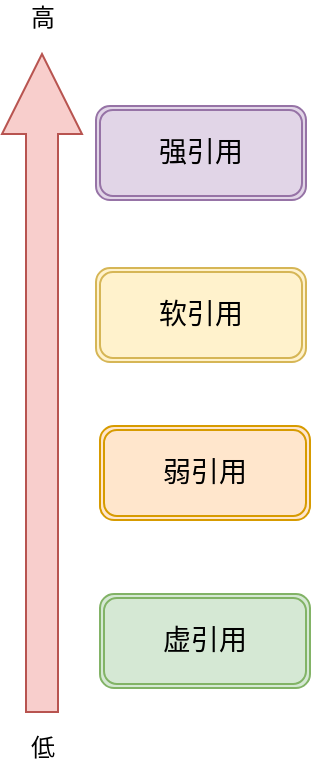 <mxfile version="14.1.7" type="github" pages="4">
  <diagram id="T-JYbAPKC3fNSfdUYRtq" name="第 1 页">
    <mxGraphModel dx="2062" dy="1122" grid="0" gridSize="10" guides="1" tooltips="1" connect="1" arrows="1" fold="1" page="1" pageScale="1" pageWidth="827" pageHeight="1169" background="none" math="0" shadow="0">
      <root>
        <mxCell id="0" />
        <mxCell id="1" parent="0" />
        <mxCell id="ofKjHtBBYJfgyg2bjRSy-6" value="" style="html=1;shadow=0;dashed=0;align=center;verticalAlign=middle;shape=mxgraph.arrows2.arrow;dy=0.6;dx=40;direction=north;notch=0;fillColor=#f8cecc;strokeColor=#b85450;" parent="1" vertex="1">
          <mxGeometry x="350" y="246" width="40" height="329" as="geometry" />
        </mxCell>
        <mxCell id="ofKjHtBBYJfgyg2bjRSy-8" value="低" style="text;html=1;resizable=0;autosize=1;align=center;verticalAlign=middle;points=[];fillColor=none;strokeColor=none;rounded=0;" parent="1" vertex="1">
          <mxGeometry x="359" y="584" width="22" height="18" as="geometry" />
        </mxCell>
        <mxCell id="ofKjHtBBYJfgyg2bjRSy-9" value="高" style="text;html=1;resizable=0;autosize=1;align=center;verticalAlign=middle;points=[];fillColor=none;strokeColor=none;rounded=0;" parent="1" vertex="1">
          <mxGeometry x="359" y="219" width="22" height="18" as="geometry" />
        </mxCell>
        <mxCell id="ofKjHtBBYJfgyg2bjRSy-10" value="虚引用" style="shape=ext;double=1;rounded=1;whiteSpace=wrap;html=1;fontFamily=Times New Roman;fontSize=14;fillColor=#d5e8d4;strokeColor=#82b366;" parent="1" vertex="1">
          <mxGeometry x="399" y="516" width="105" height="47" as="geometry" />
        </mxCell>
        <mxCell id="ofKjHtBBYJfgyg2bjRSy-11" value="弱引用" style="shape=ext;double=1;rounded=1;whiteSpace=wrap;html=1;fontFamily=Times New Roman;fontSize=14;fillColor=#ffe6cc;strokeColor=#d79b00;" parent="1" vertex="1">
          <mxGeometry x="399" y="432" width="105" height="47" as="geometry" />
        </mxCell>
        <mxCell id="ofKjHtBBYJfgyg2bjRSy-12" value="软引用" style="shape=ext;double=1;rounded=1;whiteSpace=wrap;html=1;fontFamily=Times New Roman;fontSize=14;fillColor=#fff2cc;strokeColor=#d6b656;" parent="1" vertex="1">
          <mxGeometry x="397" y="353" width="105" height="47" as="geometry" />
        </mxCell>
        <mxCell id="ofKjHtBBYJfgyg2bjRSy-13" value="强引用" style="shape=ext;double=1;rounded=1;whiteSpace=wrap;html=1;fontFamily=Times New Roman;fontSize=14;fillColor=#e1d5e7;strokeColor=#9673a6;" parent="1" vertex="1">
          <mxGeometry x="397" y="272" width="105" height="47" as="geometry" />
        </mxCell>
      </root>
    </mxGraphModel>
  </diagram>
  <diagram id="Hv499Xco5jDwvxd1IBvP" name="Page-2">
    <mxGraphModel dx="2062" dy="1122" grid="0" gridSize="10" guides="1" tooltips="1" connect="1" arrows="1" fold="1" page="1" pageScale="1" pageWidth="3300" pageHeight="4681" background="none" math="0" shadow="0">
      <root>
        <mxCell id="oGVXgyEjzc3pLTFQjNM8-0" />
        <mxCell id="oGVXgyEjzc3pLTFQjNM8-1" parent="oGVXgyEjzc3pLTFQjNM8-0" />
        <mxCell id="w-nOj-klntfRk7Izf78A-40" value="" style="shape=ext;double=1;whiteSpace=wrap;html=1;aspect=fixed;strokeWidth=3;fillColor=#ffffff;gradientColor=none;" parent="oGVXgyEjzc3pLTFQjNM8-1" vertex="1">
          <mxGeometry x="711" y="372" width="182" height="182" as="geometry" />
        </mxCell>
        <mxCell id="w-nOj-klntfRk7Izf78A-6" value="" style="rounded=0;whiteSpace=wrap;html=1;strokeWidth=3;fillColor=#f9f7ed;strokeColor=#36393d;" parent="oGVXgyEjzc3pLTFQjNM8-1" vertex="1">
          <mxGeometry x="121" y="193" width="245" height="629" as="geometry" />
        </mxCell>
        <mxCell id="w-nOj-klntfRk7Izf78A-8" value="对象引用" style="whiteSpace=wrap;html=1;strokeWidth=3;fillColor=#cce5ff;strokeColor=#36393d;" parent="oGVXgyEjzc3pLTFQjNM8-1" vertex="1">
          <mxGeometry x="121" y="160" width="245" height="38" as="geometry" />
        </mxCell>
        <mxCell id="w-nOj-klntfRk7Izf78A-42" style="edgeStyle=orthogonalEdgeStyle;rounded=0;orthogonalLoop=1;jettySize=auto;html=1;entryX=0.5;entryY=0;entryDx=0;entryDy=0;fontSize=20;strokeWidth=3;" parent="oGVXgyEjzc3pLTFQjNM8-1" source="w-nOj-klntfRk7Izf78A-27" target="w-nOj-klntfRk7Izf78A-40" edge="1">
          <mxGeometry relative="1" as="geometry" />
        </mxCell>
        <mxCell id="w-nOj-klntfRk7Izf78A-27" value="&lt;span style=&quot;text-align: left&quot;&gt;持有：真实引用对象&lt;/span&gt;" style="rounded=1;arcSize=10;whiteSpace=wrap;html=1;align=center;strokeWidth=3;fillColor=#f8cecc;strokeColor=#b85450;" parent="oGVXgyEjzc3pLTFQjNM8-1" vertex="1">
          <mxGeometry x="169" y="297" width="155" height="52" as="geometry" />
        </mxCell>
        <mxCell id="w-nOj-klntfRk7Izf78A-28" value="&lt;span style=&quot;font-size: 14px&quot;&gt;强引用&lt;/span&gt;" style="rounded=1;arcSize=10;whiteSpace=wrap;html=1;align=center;strokeWidth=3;fillColor=#f8cecc;strokeColor=#b85450;" parent="oGVXgyEjzc3pLTFQjNM8-1" vertex="1">
          <mxGeometry x="169" y="272" width="155" height="25" as="geometry" />
        </mxCell>
        <mxCell id="w-nOj-klntfRk7Izf78A-45" style="edgeStyle=orthogonalEdgeStyle;rounded=0;orthogonalLoop=1;jettySize=auto;html=1;strokeWidth=3;fontSize=16;" parent="oGVXgyEjzc3pLTFQjNM8-1" source="w-nOj-klntfRk7Izf78A-29" target="w-nOj-klntfRk7Izf78A-40" edge="1">
          <mxGeometry relative="1" as="geometry" />
        </mxCell>
        <mxCell id="w-nOj-klntfRk7Izf78A-29" value="&lt;span style=&quot;text-align: left&quot;&gt;持有：真实引用对象&lt;/span&gt;" style="rounded=1;arcSize=10;whiteSpace=wrap;html=1;align=center;strokeWidth=3;fillColor=#fff2cc;strokeColor=#d6b656;" parent="oGVXgyEjzc3pLTFQjNM8-1" vertex="1">
          <mxGeometry x="169" y="437" width="155" height="52" as="geometry" />
        </mxCell>
        <mxCell id="w-nOj-klntfRk7Izf78A-30" value="&lt;span style=&quot;font-size: 14px&quot;&gt;软引用&lt;/span&gt;" style="rounded=1;arcSize=10;whiteSpace=wrap;html=1;align=center;strokeWidth=3;fillColor=#fff2cc;strokeColor=#d6b656;" parent="oGVXgyEjzc3pLTFQjNM8-1" vertex="1">
          <mxGeometry x="169" y="412" width="155" height="25" as="geometry" />
        </mxCell>
        <mxCell id="w-nOj-klntfRk7Izf78A-35" value="&lt;span style=&quot;text-align: left&quot;&gt;持有：真实引用对象&lt;/span&gt;" style="rounded=1;arcSize=10;whiteSpace=wrap;html=1;align=center;strokeWidth=3;fillColor=#ffe6cc;strokeColor=#d79b00;" parent="oGVXgyEjzc3pLTFQjNM8-1" vertex="1">
          <mxGeometry x="166" y="585" width="155" height="52" as="geometry" />
        </mxCell>
        <mxCell id="w-nOj-klntfRk7Izf78A-36" value="&lt;span style=&quot;font-size: 14px&quot;&gt;弱引用&lt;/span&gt;" style="rounded=1;arcSize=10;whiteSpace=wrap;html=1;align=center;strokeWidth=3;fillColor=#ffe6cc;strokeColor=#d79b00;" parent="oGVXgyEjzc3pLTFQjNM8-1" vertex="1">
          <mxGeometry x="166" y="560" width="155" height="25" as="geometry" />
        </mxCell>
        <mxCell id="w-nOj-klntfRk7Izf78A-37" value="&lt;span style=&quot;text-align: left&quot;&gt;持有：null&lt;/span&gt;" style="rounded=1;arcSize=10;whiteSpace=wrap;html=1;align=center;strokeWidth=3;fillColor=#d5e8d4;strokeColor=#82b366;" parent="oGVXgyEjzc3pLTFQjNM8-1" vertex="1">
          <mxGeometry x="166" y="721" width="155" height="52" as="geometry" />
        </mxCell>
        <mxCell id="w-nOj-klntfRk7Izf78A-38" value="&lt;span style=&quot;font-size: 14px&quot;&gt;虚引用&lt;/span&gt;" style="rounded=1;arcSize=10;whiteSpace=wrap;html=1;align=center;strokeWidth=3;fillColor=#d5e8d4;strokeColor=#82b366;" parent="oGVXgyEjzc3pLTFQjNM8-1" vertex="1">
          <mxGeometry x="166" y="696" width="155" height="25" as="geometry" />
        </mxCell>
        <mxCell id="w-nOj-klntfRk7Izf78A-39" value="" style="shape=image;html=1;verticalAlign=top;verticalLabelPosition=bottom;labelBackgroundColor=#ffffff;imageAspect=0;aspect=fixed;image=https://cdn4.iconfinder.com/data/icons/computer-and-web-2/500/Delete-128.png;strokeWidth=3;fillColor=#ffffff;gradientColor=none;" parent="oGVXgyEjzc3pLTFQjNM8-1" vertex="1">
          <mxGeometry x="738" y="394" width="128" height="128" as="geometry" />
        </mxCell>
        <mxCell id="w-nOj-klntfRk7Izf78A-41" value="垃圾回收器" style="text;html=1;align=center;verticalAlign=middle;resizable=0;points=[];autosize=1;fontSize=20;fontStyle=1" parent="oGVXgyEjzc3pLTFQjNM8-1" vertex="1">
          <mxGeometry x="747" y="516" width="110" height="28" as="geometry" />
        </mxCell>
        <mxCell id="w-nOj-klntfRk7Izf78A-44" value="&lt;span style=&quot;font-weight: 700; background-color: rgb(255, 255, 255); font-size: 16px;&quot;&gt;强引用只有设置为null才会被回收（object = null）&lt;/span&gt;" style="text;html=1;align=center;verticalAlign=middle;resizable=0;points=[];autosize=1;fontSize=16;" parent="oGVXgyEjzc3pLTFQjNM8-1" vertex="1">
          <mxGeometry x="428" y="283" width="372" height="23" as="geometry" />
        </mxCell>
        <mxCell id="w-nOj-klntfRk7Izf78A-46" value="内存空间不足时" style="text;html=1;align=center;verticalAlign=middle;resizable=0;points=[];autosize=1;fontSize=16;fontStyle=1" parent="oGVXgyEjzc3pLTFQjNM8-1" vertex="1">
          <mxGeometry x="437" y="425" width="122" height="23" as="geometry" />
        </mxCell>
        <mxCell id="w-nOj-klntfRk7Izf78A-50" style="edgeStyle=orthogonalEdgeStyle;rounded=0;orthogonalLoop=1;jettySize=auto;html=1;strokeWidth=3;fontSize=16;" parent="oGVXgyEjzc3pLTFQjNM8-1" source="w-nOj-klntfRk7Izf78A-49" edge="1">
          <mxGeometry relative="1" as="geometry">
            <mxPoint x="799" y="558" as="targetPoint" />
          </mxGeometry>
        </mxCell>
        <mxCell id="w-nOj-klntfRk7Izf78A-49" value="" style="shape=curlyBracket;whiteSpace=wrap;html=1;rounded=1;strokeWidth=3;fillColor=#ffffff;gradientColor=none;fontSize=16;rotation=-180;" parent="oGVXgyEjzc3pLTFQjNM8-1" vertex="1">
          <mxGeometry x="393" y="577" width="32" height="183" as="geometry" />
        </mxCell>
        <mxCell id="w-nOj-klntfRk7Izf78A-52" value="直接回收" style="text;html=1;align=center;verticalAlign=middle;resizable=0;points=[];autosize=1;fontSize=16;fontStyle=1" parent="oGVXgyEjzc3pLTFQjNM8-1" vertex="1">
          <mxGeometry x="549" y="633" width="74" height="23" as="geometry" />
        </mxCell>
        <mxCell id="w-nOj-klntfRk7Izf78A-53" value="" style="pointerEvents=1;verticalLabelPosition=bottom;shadow=0;dashed=0;align=center;html=1;verticalAlign=top;shape=mxgraph.electrical.plc_ladder.output_1;strokeWidth=3;fillColor=#ffffff;gradientColor=none;fontSize=16;" parent="oGVXgyEjzc3pLTFQjNM8-1" vertex="1">
          <mxGeometry x="895" y="453" width="187" height="31" as="geometry" />
        </mxCell>
        <mxCell id="w-nOj-klntfRk7Izf78A-56" value="" style="rounded=0;whiteSpace=wrap;html=1;strokeWidth=3;fillColor=#f9f7ed;strokeColor=#36393d;" parent="oGVXgyEjzc3pLTFQjNM8-1" vertex="1">
          <mxGeometry x="1084" y="186" width="245" height="629" as="geometry" />
        </mxCell>
        <mxCell id="w-nOj-klntfRk7Izf78A-57" value="GC回收后的结果" style="whiteSpace=wrap;html=1;strokeWidth=3;fillColor=#cce5ff;strokeColor=#36393d;" parent="oGVXgyEjzc3pLTFQjNM8-1" vertex="1">
          <mxGeometry x="1084" y="148" width="245" height="38" as="geometry" />
        </mxCell>
        <mxCell id="w-nOj-klntfRk7Izf78A-61" value="" style="aspect=fixed;html=1;points=[];align=center;image;fontSize=12;image=img/lib/azure2/general/Input_Output.svg;strokeWidth=3;fillColor=#ffffff;gradientColor=none;" parent="oGVXgyEjzc3pLTFQjNM8-1" vertex="1">
          <mxGeometry x="956.5" y="441" width="64" height="55.0" as="geometry" />
        </mxCell>
        <mxCell id="w-nOj-klntfRk7Izf78A-64" value="输出" style="text;html=1;align=center;verticalAlign=middle;resizable=0;points=[];autosize=1;fontSize=16;fontStyle=1" parent="oGVXgyEjzc3pLTFQjNM8-1" vertex="1">
          <mxGeometry x="967.5" y="410" width="42" height="23" as="geometry" />
        </mxCell>
        <mxCell id="w-nOj-klntfRk7Izf78A-67" value="&lt;span style=&quot;font-size: 14px&quot;&gt;强引用&lt;/span&gt;" style="strokeWidth=3;html=1;shape=mxgraph.flowchart.multi-document;whiteSpace=wrap;fillColor=#f8cecc;fontSize=16;strokeColor=#b85450;" parent="oGVXgyEjzc3pLTFQjNM8-1" vertex="1">
          <mxGeometry x="1112" y="316" width="189" height="104" as="geometry" />
        </mxCell>
        <mxCell id="w-nOj-klntfRk7Izf78A-68" value="ReferenceQueue&lt;br&gt;引用队列" style="html=1;whiteSpace=wrap;rounded=1;dropTarget=0;strokeWidth=3;fillColor=#eeeeee;fontSize=16;strokeColor=#36393d;" parent="oGVXgyEjzc3pLTFQjNM8-1" vertex="1">
          <mxGeometry x="1100.75" y="524" width="211.5" height="137" as="geometry" />
        </mxCell>
        <mxCell id="w-nOj-klntfRk7Izf78A-69" value="" style="html=1;shape=message;outlineConnect=0;" parent="w-nOj-klntfRk7Izf78A-68" vertex="1">
          <mxGeometry width="20" height="14" relative="1" as="geometry">
            <mxPoint x="7" y="7" as="offset" />
          </mxGeometry>
        </mxCell>
      </root>
    </mxGraphModel>
  </diagram>
  <diagram id="54BjDvaci98cFtWfy3B_" name="Page-3">
    <mxGraphModel dx="2062" dy="1066" grid="0" gridSize="10" guides="1" tooltips="1" connect="1" arrows="1" fold="1" page="1" pageScale="1" pageWidth="3300" pageHeight="4681" background="none" math="0" shadow="0">
      <root>
        <mxCell id="aE62CIxwRjTPOYsRn7ny-0" />
        <mxCell id="aE62CIxwRjTPOYsRn7ny-1" parent="aE62CIxwRjTPOYsRn7ny-0" />
        <mxCell id="aE62CIxwRjTPOYsRn7ny-94" value="" style="rounded=1;whiteSpace=wrap;html=1;strokeWidth=2;fillColor=#b1ddf0;strokeColor=#10739e;" vertex="1" parent="aE62CIxwRjTPOYsRn7ny-1">
          <mxGeometry x="691.5" y="875" width="809.5" height="466" as="geometry" />
        </mxCell>
        <mxCell id="aE62CIxwRjTPOYsRn7ny-122" value="" style="verticalLabelPosition=bottom;verticalAlign=top;html=1;shape=mxgraph.basic.patternFillRect;fillStyle=diag;step=5;fillStrokeWidth=0.2;fillStrokeColor=#dddddd;shadow=0;glass=0;sketch=0;strokeColor=#000000;strokeWidth=2;fillColor=#ffffff;fontSize=15;" vertex="1" parent="aE62CIxwRjTPOYsRn7ny-1">
          <mxGeometry x="757.5" y="984" width="685" height="267" as="geometry" />
        </mxCell>
        <mxCell id="aE62CIxwRjTPOYsRn7ny-73" value="" style="verticalLabelPosition=bottom;verticalAlign=top;html=1;shape=mxgraph.basic.patternFillRect;fillStyle=diag;step=5;fillStrokeWidth=0.2;fillStrokeColor=#dddddd;shadow=0;glass=0;sketch=0;strokeWidth=2;fillColor=none;fontSize=15;" vertex="1" parent="aE62CIxwRjTPOYsRn7ny-1">
          <mxGeometry x="791.5" y="1062" width="129" height="141" as="geometry" />
        </mxCell>
        <mxCell id="aE62CIxwRjTPOYsRn7ny-16" value="" style="rounded=1;whiteSpace=wrap;html=1;strokeWidth=2;fillColor=#b1ddf0;strokeColor=#10739e;" vertex="1" parent="aE62CIxwRjTPOYsRn7ny-1">
          <mxGeometry x="816.5" y="590.5" width="146" height="228" as="geometry" />
        </mxCell>
        <mxCell id="aE62CIxwRjTPOYsRn7ny-18" value="" style="verticalLabelPosition=bottom;verticalAlign=top;html=1;shape=mxgraph.basic.patternFillRect;fillStyle=diag;step=5;fillStrokeWidth=0.2;fillStrokeColor=#dddddd;strokeWidth=2;fontSize=10;fillColor=#eeeeee;strokeColor=#36393d;" vertex="1" parent="aE62CIxwRjTPOYsRn7ny-1">
          <mxGeometry x="827.75" y="672.5" width="119.5" height="57.5" as="geometry" />
        </mxCell>
        <mxCell id="aE62CIxwRjTPOYsRn7ny-19" value="&lt;span style=&quot;font-weight: 700&quot;&gt;ThreadLocalMap&lt;/span&gt;&lt;br style=&quot;font-weight: 700&quot;&gt;&lt;span style=&quot;font-weight: 700&quot;&gt;线程本地变量&lt;/span&gt;" style="text;html=1;align=center;verticalAlign=middle;resizable=0;points=[];autosize=1;fontSize=10;" vertex="1" parent="aE62CIxwRjTPOYsRn7ny-1">
          <mxGeometry x="835" y="684.5" width="105" height="28" as="geometry" />
        </mxCell>
        <mxCell id="aE62CIxwRjTPOYsRn7ny-24" value="Thread" style="text;html=1;strokeColor=none;fillColor=none;align=center;verticalAlign=middle;whiteSpace=wrap;rounded=0;shadow=0;glass=0;sketch=0;fontSize=15;fontStyle=1" vertex="1" parent="aE62CIxwRjTPOYsRn7ny-1">
          <mxGeometry x="869.5" y="601.5" width="40" height="20" as="geometry" />
        </mxCell>
        <mxCell id="aE62CIxwRjTPOYsRn7ny-25" value="" style="rounded=1;whiteSpace=wrap;html=1;strokeWidth=2;fillColor=#b1ddf0;strokeColor=#10739e;" vertex="1" parent="aE62CIxwRjTPOYsRn7ny-1">
          <mxGeometry x="1043.5" y="590.5" width="146" height="228" as="geometry" />
        </mxCell>
        <mxCell id="aE62CIxwRjTPOYsRn7ny-26" value="" style="verticalLabelPosition=bottom;verticalAlign=top;html=1;shape=mxgraph.basic.patternFillRect;fillStyle=diag;step=5;fillStrokeWidth=0.2;fillStrokeColor=#dddddd;strokeWidth=2;fontSize=10;fillColor=#eeeeee;strokeColor=#36393d;" vertex="1" parent="aE62CIxwRjTPOYsRn7ny-1">
          <mxGeometry x="1054.75" y="672.5" width="119.5" height="57.5" as="geometry" />
        </mxCell>
        <mxCell id="aE62CIxwRjTPOYsRn7ny-27" value="&lt;span style=&quot;font-weight: 700&quot;&gt;ThreadLocalMap&lt;/span&gt;&lt;br style=&quot;font-weight: 700&quot;&gt;&lt;span style=&quot;font-weight: 700&quot;&gt;线程本地变量&lt;/span&gt;" style="text;html=1;align=center;verticalAlign=middle;resizable=0;points=[];autosize=1;fontSize=10;" vertex="1" parent="aE62CIxwRjTPOYsRn7ny-1">
          <mxGeometry x="1062" y="684.5" width="105" height="28" as="geometry" />
        </mxCell>
        <mxCell id="aE62CIxwRjTPOYsRn7ny-28" value="Thread" style="text;html=1;strokeColor=none;fillColor=none;align=center;verticalAlign=middle;whiteSpace=wrap;rounded=0;shadow=0;glass=0;sketch=0;fontSize=15;fontStyle=1" vertex="1" parent="aE62CIxwRjTPOYsRn7ny-1">
          <mxGeometry x="1096.5" y="601.5" width="40" height="20" as="geometry" />
        </mxCell>
        <mxCell id="aE62CIxwRjTPOYsRn7ny-29" value="" style="rounded=1;whiteSpace=wrap;html=1;strokeWidth=2;fillColor=#b1ddf0;strokeColor=#10739e;" vertex="1" parent="aE62CIxwRjTPOYsRn7ny-1">
          <mxGeometry x="1271.5" y="590.5" width="146" height="228" as="geometry" />
        </mxCell>
        <mxCell id="aE62CIxwRjTPOYsRn7ny-30" value="" style="verticalLabelPosition=bottom;verticalAlign=top;html=1;shape=mxgraph.basic.patternFillRect;fillStyle=diag;step=5;fillStrokeWidth=0.2;fillStrokeColor=#dddddd;strokeWidth=2;fontSize=10;fillColor=#eeeeee;strokeColor=#36393d;" vertex="1" parent="aE62CIxwRjTPOYsRn7ny-1">
          <mxGeometry x="1282.75" y="672.5" width="119.5" height="57.5" as="geometry" />
        </mxCell>
        <mxCell id="aE62CIxwRjTPOYsRn7ny-31" value="&lt;span style=&quot;font-weight: 700&quot;&gt;ThreadLocalMap&lt;/span&gt;&lt;br style=&quot;font-weight: 700&quot;&gt;&lt;span style=&quot;font-weight: 700&quot;&gt;线程本地变量&lt;/span&gt;" style="text;html=1;align=center;verticalAlign=middle;resizable=0;points=[];autosize=1;fontSize=10;" vertex="1" parent="aE62CIxwRjTPOYsRn7ny-1">
          <mxGeometry x="1290" y="684.5" width="105" height="28" as="geometry" />
        </mxCell>
        <mxCell id="aE62CIxwRjTPOYsRn7ny-32" value="Thread" style="text;html=1;strokeColor=none;fillColor=none;align=center;verticalAlign=middle;whiteSpace=wrap;rounded=0;shadow=0;glass=0;sketch=0;fontSize=15;fontStyle=1" vertex="1" parent="aE62CIxwRjTPOYsRn7ny-1">
          <mxGeometry x="1324.5" y="601.5" width="40" height="20" as="geometry" />
        </mxCell>
        <mxCell id="aE62CIxwRjTPOYsRn7ny-33" value="" style="shape=curlyBracket;whiteSpace=wrap;html=1;rounded=1;shadow=0;glass=0;sketch=0;strokeColor=#000000;strokeWidth=2;fillColor=#ffffff;fontSize=15;rotation=90;" vertex="1" parent="aE62CIxwRjTPOYsRn7ny-1">
          <mxGeometry x="1084" y="272" width="63" height="544" as="geometry" />
        </mxCell>
        <mxCell id="aE62CIxwRjTPOYsRn7ny-36" value="进程" style="rounded=1;whiteSpace=wrap;html=1;shadow=0;glass=0;sketch=0;strokeColor=#36393d;strokeWidth=2;fillColor=#ffff88;fontSize=15;" vertex="1" parent="aE62CIxwRjTPOYsRn7ny-1">
          <mxGeometry x="1055.5" y="456.5" width="120" height="60" as="geometry" />
        </mxCell>
        <mxCell id="aE62CIxwRjTPOYsRn7ny-69" value="&lt;span style=&quot;font-size: 10px ; font-weight: 700&quot;&gt;ThreadLocal&lt;/span&gt;" style="text;html=1;align=center;verticalAlign=middle;resizable=0;points=[];autosize=1;fontSize=15;" vertex="1" parent="aE62CIxwRjTPOYsRn7ny-1">
          <mxGeometry x="811" y="1067" width="81" height="23" as="geometry" />
        </mxCell>
        <mxCell id="aE62CIxwRjTPOYsRn7ny-96" value="&lt;span style=&quot;font-size: 15px;&quot;&gt;ThreadLocalMap&lt;/span&gt;" style="text;html=1;align=center;verticalAlign=middle;resizable=0;points=[];autosize=1;fontSize=15;fontStyle=1" vertex="1" parent="aE62CIxwRjTPOYsRn7ny-1">
          <mxGeometry x="1042.5" y="999" width="129" height="22" as="geometry" />
        </mxCell>
        <mxCell id="aE62CIxwRjTPOYsRn7ny-100" value="&lt;span style=&quot;font-weight: 700&quot;&gt;Thread&lt;/span&gt;" style="text;html=1;align=center;verticalAlign=middle;resizable=0;points=[];autosize=1;fontSize=15;" vertex="1" parent="aE62CIxwRjTPOYsRn7ny-1">
          <mxGeometry x="1077" y="907" width="60" height="22" as="geometry" />
        </mxCell>
        <mxCell id="aE62CIxwRjTPOYsRn7ny-101" value="value" style="ellipse;whiteSpace=wrap;html=1;shadow=0;glass=0;sketch=0;strokeColor=#56517e;strokeWidth=2;fillColor=#d0cee2;fontSize=15;" vertex="1" parent="aE62CIxwRjTPOYsRn7ny-1">
          <mxGeometry x="808.5" y="1105" width="95" height="73" as="geometry" />
        </mxCell>
        <mxCell id="aE62CIxwRjTPOYsRn7ny-102" value="" style="verticalLabelPosition=bottom;verticalAlign=top;html=1;shape=mxgraph.basic.patternFillRect;fillStyle=diag;step=5;fillStrokeWidth=0.2;fillStrokeColor=#dddddd;shadow=0;glass=0;sketch=0;strokeWidth=2;fillColor=none;fontSize=15;" vertex="1" parent="aE62CIxwRjTPOYsRn7ny-1">
          <mxGeometry x="951.5" y="1062" width="129" height="141" as="geometry" />
        </mxCell>
        <mxCell id="aE62CIxwRjTPOYsRn7ny-103" value="&lt;span style=&quot;font-size: 10px ; font-weight: 700&quot;&gt;ThreadLocal&lt;/span&gt;" style="text;html=1;align=center;verticalAlign=middle;resizable=0;points=[];autosize=1;fontSize=15;" vertex="1" parent="aE62CIxwRjTPOYsRn7ny-1">
          <mxGeometry x="971" y="1067" width="81" height="23" as="geometry" />
        </mxCell>
        <mxCell id="aE62CIxwRjTPOYsRn7ny-104" value="value" style="ellipse;whiteSpace=wrap;html=1;shadow=0;glass=0;sketch=0;strokeColor=#56517e;strokeWidth=2;fillColor=#d0cee2;fontSize=15;" vertex="1" parent="aE62CIxwRjTPOYsRn7ny-1">
          <mxGeometry x="968.5" y="1105" width="95" height="73" as="geometry" />
        </mxCell>
        <mxCell id="aE62CIxwRjTPOYsRn7ny-116" value="" style="verticalLabelPosition=bottom;verticalAlign=top;html=1;shape=mxgraph.basic.patternFillRect;fillStyle=diag;step=5;fillStrokeWidth=0.2;fillStrokeColor=#dddddd;shadow=0;glass=0;sketch=0;strokeWidth=2;fontSize=15;fillColor=none;" vertex="1" parent="aE62CIxwRjTPOYsRn7ny-1">
          <mxGeometry x="1117.5" y="1062" width="129" height="141" as="geometry" />
        </mxCell>
        <mxCell id="aE62CIxwRjTPOYsRn7ny-117" value="&lt;span style=&quot;font-size: 10px ; font-weight: 700&quot;&gt;ThreadLocal&lt;/span&gt;" style="text;html=1;align=center;verticalAlign=middle;resizable=0;points=[];autosize=1;fontSize=15;" vertex="1" parent="aE62CIxwRjTPOYsRn7ny-1">
          <mxGeometry x="1137" y="1067" width="81" height="23" as="geometry" />
        </mxCell>
        <mxCell id="aE62CIxwRjTPOYsRn7ny-118" value="value" style="ellipse;whiteSpace=wrap;html=1;shadow=0;glass=0;sketch=0;strokeColor=#56517e;strokeWidth=2;fillColor=#d0cee2;fontSize=15;" vertex="1" parent="aE62CIxwRjTPOYsRn7ny-1">
          <mxGeometry x="1134.5" y="1106.5" width="95" height="73" as="geometry" />
        </mxCell>
        <mxCell id="aE62CIxwRjTPOYsRn7ny-119" value="" style="verticalLabelPosition=bottom;verticalAlign=top;html=1;shape=mxgraph.basic.patternFillRect;fillStyle=diag;step=5;fillStrokeWidth=0.2;fillStrokeColor=#dddddd;shadow=0;glass=0;sketch=0;strokeWidth=2;fillColor=none;fontSize=15;" vertex="1" parent="aE62CIxwRjTPOYsRn7ny-1">
          <mxGeometry x="1284.75" y="1062" width="129" height="141" as="geometry" />
        </mxCell>
        <mxCell id="aE62CIxwRjTPOYsRn7ny-120" value="&lt;span style=&quot;font-size: 10px ; font-weight: 700&quot;&gt;ThreadLocal&lt;/span&gt;" style="text;html=1;align=center;verticalAlign=middle;resizable=0;points=[];autosize=1;fontSize=15;" vertex="1" parent="aE62CIxwRjTPOYsRn7ny-1">
          <mxGeometry x="1304.25" y="1067" width="81" height="23" as="geometry" />
        </mxCell>
        <mxCell id="aE62CIxwRjTPOYsRn7ny-121" value="value" style="ellipse;whiteSpace=wrap;html=1;shadow=0;glass=0;sketch=0;strokeColor=#56517e;strokeWidth=2;fillColor=#d0cee2;fontSize=15;" vertex="1" parent="aE62CIxwRjTPOYsRn7ny-1">
          <mxGeometry x="1301.5" y="1106.5" width="95" height="73" as="geometry" />
        </mxCell>
        <mxCell id="aE62CIxwRjTPOYsRn7ny-124" value="" style="rounded=1;whiteSpace=wrap;html=1;shadow=0;glass=0;sketch=0;strokeColor=#36393d;strokeWidth=2;fillColor=#cce5ff;fontSize=15;" vertex="1" parent="aE62CIxwRjTPOYsRn7ny-1">
          <mxGeometry x="491" y="1594" width="736" height="351.5" as="geometry" />
        </mxCell>
        <mxCell id="aE62CIxwRjTPOYsRn7ny-125" value="方法A" style="rounded=1;whiteSpace=wrap;html=1;shadow=0;glass=0;sketch=0;strokeWidth=2;fillColor=#ffff88;fontSize=15;strokeColor=#36393d;" vertex="1" parent="aE62CIxwRjTPOYsRn7ny-1">
          <mxGeometry x="559" y="1847.5" width="120" height="60" as="geometry" />
        </mxCell>
        <mxCell id="aE62CIxwRjTPOYsRn7ny-126" value="方法B" style="rounded=1;whiteSpace=wrap;html=1;shadow=0;glass=0;sketch=0;strokeWidth=2;fillColor=#ffff88;fontSize=15;strokeColor=#36393d;" vertex="1" parent="aE62CIxwRjTPOYsRn7ny-1">
          <mxGeometry x="723" y="1847.5" width="120" height="60" as="geometry" />
        </mxCell>
        <mxCell id="aE62CIxwRjTPOYsRn7ny-127" value="方法C" style="rounded=1;whiteSpace=wrap;html=1;shadow=0;glass=0;sketch=0;strokeWidth=2;fillColor=#ffff88;fontSize=15;strokeColor=#36393d;" vertex="1" parent="aE62CIxwRjTPOYsRn7ny-1">
          <mxGeometry x="890" y="1847.5" width="120" height="60" as="geometry" />
        </mxCell>
        <mxCell id="aE62CIxwRjTPOYsRn7ny-128" value="方法D" style="rounded=1;whiteSpace=wrap;html=1;shadow=0;glass=0;sketch=0;strokeWidth=2;fillColor=#ffff88;fontSize=15;strokeColor=#36393d;" vertex="1" parent="aE62CIxwRjTPOYsRn7ny-1">
          <mxGeometry x="1057" y="1847.5" width="120" height="60" as="geometry" />
        </mxCell>
        <mxCell id="aE62CIxwRjTPOYsRn7ny-133" value="ThreadLocalMap" style="swimlane;fontStyle=1;childLayout=stackLayout;horizontal=1;startSize=26;fillColor=#cdeb8b;horizontalStack=0;resizeParent=1;resizeParentMax=0;resizeLast=0;collapsible=1;marginBottom=0;shadow=0;glass=0;sketch=0;strokeWidth=2;fontSize=15;strokeColor=#36393d;" vertex="1" parent="aE62CIxwRjTPOYsRn7ny-1">
          <mxGeometry x="771" y="1671" width="186" height="125" as="geometry" />
        </mxCell>
        <mxCell id="aE62CIxwRjTPOYsRn7ny-134" value="ThreadLocal：value&#xa;   " style="text;fillColor=#cdeb8b;align=left;verticalAlign=top;spacingLeft=4;spacingRight=4;overflow=hidden;rotatable=0;points=[[0,0.5],[1,0.5]];portConstraint=eastwest;strokeColor=#36393d;" vertex="1" parent="aE62CIxwRjTPOYsRn7ny-133">
          <mxGeometry y="26" width="186" height="26" as="geometry" />
        </mxCell>
        <mxCell id="aE62CIxwRjTPOYsRn7ny-135" value="ThreadLocal：value&#xa;   " style="text;fillColor=#cdeb8b;align=left;verticalAlign=top;spacingLeft=4;spacingRight=4;overflow=hidden;rotatable=0;points=[[0,0.5],[1,0.5]];portConstraint=eastwest;strokeColor=#36393d;" vertex="1" parent="aE62CIxwRjTPOYsRn7ny-133">
          <mxGeometry y="52" width="186" height="26" as="geometry" />
        </mxCell>
        <mxCell id="aE62CIxwRjTPOYsRn7ny-136" value="ThreadLocal：value&#xa;   " style="text;fillColor=#cdeb8b;align=left;verticalAlign=top;spacingLeft=4;spacingRight=4;overflow=hidden;rotatable=0;points=[[0,0.5],[1,0.5]];portConstraint=eastwest;strokeColor=#36393d;" vertex="1" parent="aE62CIxwRjTPOYsRn7ny-133">
          <mxGeometry y="78" width="186" height="47" as="geometry" />
        </mxCell>
        <mxCell id="aE62CIxwRjTPOYsRn7ny-137" value="" style="shape=curlyBracket;whiteSpace=wrap;html=1;rounded=1;shadow=0;glass=0;sketch=0;strokeColor=#000000;strokeWidth=2;fillColor=#ffffff;fontSize=15;rotation=90;" vertex="1" parent="aE62CIxwRjTPOYsRn7ny-1">
          <mxGeometry x="843.5" y="1535" width="32" height="557" as="geometry" />
        </mxCell>
        <mxCell id="aE62CIxwRjTPOYsRn7ny-138" value="&lt;span style=&quot;font-weight: 700&quot;&gt;Thread&lt;/span&gt;" style="text;html=1;align=center;verticalAlign=middle;resizable=0;points=[];autosize=1;fontSize=15;" vertex="1" parent="aE62CIxwRjTPOYsRn7ny-1">
          <mxGeometry x="834" y="1607" width="60" height="22" as="geometry" />
        </mxCell>
        <mxCell id="e2Eta1CVKp9A-q_UN9jl-2" value="" style="endArrow=classic;html=1;strokeWidth=3;fontSize=15;" edge="1" parent="aE62CIxwRjTPOYsRn7ny-1">
          <mxGeometry width="50" height="50" relative="1" as="geometry">
            <mxPoint x="440.5" y="1973" as="sourcePoint" />
            <mxPoint x="1271.5" y="1973" as="targetPoint" />
          </mxGeometry>
        </mxCell>
        <mxCell id="e2Eta1CVKp9A-q_UN9jl-3" value="时间线" style="text;html=1;align=center;verticalAlign=middle;resizable=0;points=[];autosize=1;fontSize=15;fontStyle=1" vertex="1" parent="aE62CIxwRjTPOYsRn7ny-1">
          <mxGeometry x="831.5" y="1985" width="55" height="22" as="geometry" />
        </mxCell>
      </root>
    </mxGraphModel>
  </diagram>
  <diagram id="aN1XhrFzZvRc8o7ZHWam" name="Page-4">
    <mxGraphModel dx="2062" dy="1122" grid="0" gridSize="10" guides="1" tooltips="1" connect="1" arrows="1" fold="1" page="1" pageScale="1" pageWidth="3300" pageHeight="4681" math="0" shadow="0">
      <root>
        <mxCell id="kVTGG4hrjaKddxLT1xZn-0" />
        <mxCell id="kVTGG4hrjaKddxLT1xZn-1" parent="kVTGG4hrjaKddxLT1xZn-0" />
        <mxCell id="kVTGG4hrjaKddxLT1xZn-73" value="" style="rounded=0;whiteSpace=wrap;html=1;shadow=0;glass=0;sketch=0;strokeColor=#000000;strokeWidth=2;fillColor=#ffffff;fontSize=15;fontColor=#FF0A54;align=left;" vertex="1" parent="kVTGG4hrjaKddxLT1xZn-1">
          <mxGeometry x="767" y="348" width="240" height="119" as="geometry" />
        </mxCell>
        <mxCell id="kVTGG4hrjaKddxLT1xZn-11" value="&lt;span style=&quot;font-size: 14px&quot;&gt;Entry&lt;/span&gt;" style="rounded=0;whiteSpace=wrap;html=1;shadow=0;glass=0;sketch=0;strokeColor=#d6b656;strokeWidth=2;fillColor=#fff2cc;fontSize=15;fontStyle=1" vertex="1" parent="kVTGG4hrjaKddxLT1xZn-1">
          <mxGeometry x="776" y="356" width="221" height="26" as="geometry" />
        </mxCell>
        <mxCell id="kVTGG4hrjaKddxLT1xZn-12" value="" style="rounded=0;whiteSpace=wrap;html=1;shadow=0;glass=0;sketch=0;strokeColor=#d6b656;strokeWidth=2;fillColor=#fff2cc;fontSize=15;align=left;" vertex="1" parent="kVTGG4hrjaKddxLT1xZn-1">
          <mxGeometry x="776" y="382" width="221" height="77" as="geometry" />
        </mxCell>
        <mxCell id="kVTGG4hrjaKddxLT1xZn-13" value="&lt;span style=&quot;text-align: left ; font-size: 12px&quot;&gt;WeakReference&amp;lt;ThreadLocal&amp;gt;&amp;nbsp;&lt;/span&gt;&lt;span style=&quot;text-align: left ; font-size: 12px&quot;&gt;ref;&lt;/span&gt;" style="text;html=1;align=center;verticalAlign=middle;resizable=0;points=[];autosize=1;fontSize=15;fontStyle=1;fillColor=#fff2cc;strokeColor=#d6b656;" vertex="1" parent="kVTGG4hrjaKddxLT1xZn-1">
          <mxGeometry x="780" y="394" width="207" height="23" as="geometry" />
        </mxCell>
        <mxCell id="kVTGG4hrjaKddxLT1xZn-14" value="&lt;span style=&quot;font-size: 12px ; text-align: left&quot;&gt;Object value;&lt;/span&gt;" style="text;html=1;align=center;verticalAlign=middle;resizable=0;points=[];autosize=1;fontSize=15;fontStyle=1;fillColor=#fff2cc;strokeColor=#d6b656;" vertex="1" parent="kVTGG4hrjaKddxLT1xZn-1">
          <mxGeometry x="780" y="425" width="85" height="23" as="geometry" />
        </mxCell>
        <mxCell id="kVTGG4hrjaKddxLT1xZn-74" value="" style="rounded=0;whiteSpace=wrap;html=1;shadow=0;glass=0;sketch=0;strokeColor=#000000;strokeWidth=2;fillColor=#ffffff;fontSize=15;fontColor=#FF0A54;align=left;" vertex="1" parent="kVTGG4hrjaKddxLT1xZn-1">
          <mxGeometry x="1007" y="348" width="240" height="119" as="geometry" />
        </mxCell>
        <mxCell id="kVTGG4hrjaKddxLT1xZn-75" value="&lt;span style=&quot;font-size: 14px&quot;&gt;Entry&lt;/span&gt;" style="rounded=0;whiteSpace=wrap;html=1;shadow=0;glass=0;sketch=0;strokeColor=#d6b656;strokeWidth=2;fillColor=#fff2cc;fontSize=15;fontStyle=1" vertex="1" parent="kVTGG4hrjaKddxLT1xZn-1">
          <mxGeometry x="1016" y="356" width="221" height="26" as="geometry" />
        </mxCell>
        <mxCell id="kVTGG4hrjaKddxLT1xZn-76" value="" style="rounded=0;whiteSpace=wrap;html=1;shadow=0;glass=0;sketch=0;strokeColor=#d6b656;strokeWidth=2;fillColor=#fff2cc;fontSize=15;align=left;" vertex="1" parent="kVTGG4hrjaKddxLT1xZn-1">
          <mxGeometry x="1016" y="382" width="221" height="77" as="geometry" />
        </mxCell>
        <mxCell id="kVTGG4hrjaKddxLT1xZn-77" value="&lt;span style=&quot;text-align: left ; font-size: 12px&quot;&gt;WeakReference&amp;lt;ThreadLocal&amp;gt;&amp;nbsp;&lt;/span&gt;&lt;span style=&quot;text-align: left ; font-size: 12px&quot;&gt;ref;&lt;/span&gt;" style="text;html=1;align=center;verticalAlign=middle;resizable=0;points=[];autosize=1;fontSize=15;fontStyle=1;fillColor=#fff2cc;strokeColor=#d6b656;" vertex="1" parent="kVTGG4hrjaKddxLT1xZn-1">
          <mxGeometry x="1020" y="394" width="207" height="23" as="geometry" />
        </mxCell>
        <mxCell id="kVTGG4hrjaKddxLT1xZn-78" value="&lt;span style=&quot;font-size: 12px ; text-align: left&quot;&gt;Object value;&lt;/span&gt;" style="text;html=1;align=center;verticalAlign=middle;resizable=0;points=[];autosize=1;fontSize=15;fontStyle=1;fillColor=#fff2cc;strokeColor=#d6b656;" vertex="1" parent="kVTGG4hrjaKddxLT1xZn-1">
          <mxGeometry x="1020" y="425" width="85" height="23" as="geometry" />
        </mxCell>
        <mxCell id="kVTGG4hrjaKddxLT1xZn-79" value="" style="rounded=0;whiteSpace=wrap;html=1;shadow=0;glass=0;sketch=0;strokeColor=#000000;strokeWidth=2;fillColor=#ffffff;fontSize=15;fontColor=#FF0A54;align=left;" vertex="1" parent="kVTGG4hrjaKddxLT1xZn-1">
          <mxGeometry x="1247" y="348" width="240" height="119" as="geometry" />
        </mxCell>
        <mxCell id="kVTGG4hrjaKddxLT1xZn-80" value="&lt;span style=&quot;font-size: 14px&quot;&gt;Entry&lt;/span&gt;" style="rounded=0;whiteSpace=wrap;html=1;shadow=0;glass=0;sketch=0;strokeColor=#d6b656;strokeWidth=2;fillColor=#fff2cc;fontSize=15;fontStyle=1" vertex="1" parent="kVTGG4hrjaKddxLT1xZn-1">
          <mxGeometry x="1256" y="356" width="221" height="26" as="geometry" />
        </mxCell>
        <mxCell id="kVTGG4hrjaKddxLT1xZn-81" value="" style="rounded=0;whiteSpace=wrap;html=1;shadow=0;glass=0;sketch=0;strokeColor=#d6b656;strokeWidth=2;fillColor=#fff2cc;fontSize=15;align=left;" vertex="1" parent="kVTGG4hrjaKddxLT1xZn-1">
          <mxGeometry x="1256" y="382" width="221" height="77" as="geometry" />
        </mxCell>
        <mxCell id="kVTGG4hrjaKddxLT1xZn-82" value="&lt;span style=&quot;text-align: left ; font-size: 12px&quot;&gt;WeakReference&amp;lt;ThreadLocal&amp;gt;&amp;nbsp;&lt;/span&gt;&lt;span style=&quot;text-align: left ; font-size: 12px&quot;&gt;ref;&lt;/span&gt;" style="text;html=1;align=center;verticalAlign=middle;resizable=0;points=[];autosize=1;fontSize=15;fontStyle=1;fillColor=#fff2cc;strokeColor=#d6b656;" vertex="1" parent="kVTGG4hrjaKddxLT1xZn-1">
          <mxGeometry x="1260" y="394" width="207" height="23" as="geometry" />
        </mxCell>
        <mxCell id="kVTGG4hrjaKddxLT1xZn-83" value="&lt;span style=&quot;font-size: 12px ; text-align: left&quot;&gt;Object value;&lt;/span&gt;" style="text;html=1;align=center;verticalAlign=middle;resizable=0;points=[];autosize=1;fontSize=15;fontStyle=1;fillColor=#fff2cc;strokeColor=#d6b656;" vertex="1" parent="kVTGG4hrjaKddxLT1xZn-1">
          <mxGeometry x="1260" y="425" width="85" height="23" as="geometry" />
        </mxCell>
        <mxCell id="kVTGG4hrjaKddxLT1xZn-84" value="" style="rounded=0;whiteSpace=wrap;html=1;shadow=0;glass=0;sketch=0;strokeColor=#000000;strokeWidth=2;fillColor=#ffffff;fontSize=15;fontColor=#FF0A54;align=left;" vertex="1" parent="kVTGG4hrjaKddxLT1xZn-1">
          <mxGeometry x="1487" y="348" width="240" height="119" as="geometry" />
        </mxCell>
        <mxCell id="kVTGG4hrjaKddxLT1xZn-85" value="&lt;span style=&quot;font-size: 14px&quot;&gt;Entry&lt;/span&gt;" style="rounded=0;whiteSpace=wrap;html=1;shadow=0;glass=0;sketch=0;strokeColor=#d6b656;strokeWidth=2;fillColor=#fff2cc;fontSize=15;fontStyle=1" vertex="1" parent="kVTGG4hrjaKddxLT1xZn-1">
          <mxGeometry x="1496" y="356" width="221" height="26" as="geometry" />
        </mxCell>
        <mxCell id="kVTGG4hrjaKddxLT1xZn-86" value="" style="rounded=0;whiteSpace=wrap;html=1;shadow=0;glass=0;sketch=0;strokeColor=#d6b656;strokeWidth=2;fillColor=#fff2cc;fontSize=15;align=left;" vertex="1" parent="kVTGG4hrjaKddxLT1xZn-1">
          <mxGeometry x="1496" y="382" width="221" height="77" as="geometry" />
        </mxCell>
        <mxCell id="kVTGG4hrjaKddxLT1xZn-87" value="&lt;span style=&quot;text-align: left ; font-size: 12px&quot;&gt;WeakReference&amp;lt;ThreadLocal&amp;gt;&amp;nbsp;&lt;/span&gt;&lt;span style=&quot;text-align: left ; font-size: 12px&quot;&gt;ref;&lt;/span&gt;" style="text;html=1;align=center;verticalAlign=middle;resizable=0;points=[];autosize=1;fontSize=15;fontStyle=1;fillColor=#fff2cc;strokeColor=#d6b656;" vertex="1" parent="kVTGG4hrjaKddxLT1xZn-1">
          <mxGeometry x="1500" y="394" width="207" height="23" as="geometry" />
        </mxCell>
        <mxCell id="kVTGG4hrjaKddxLT1xZn-88" value="&lt;span style=&quot;font-size: 12px ; text-align: left&quot;&gt;Object value;&lt;/span&gt;" style="text;html=1;align=center;verticalAlign=middle;resizable=0;points=[];autosize=1;fontSize=15;fontStyle=1;fillColor=#fff2cc;strokeColor=#d6b656;" vertex="1" parent="kVTGG4hrjaKddxLT1xZn-1">
          <mxGeometry x="1500" y="425" width="85" height="23" as="geometry" />
        </mxCell>
        <mxCell id="kVTGG4hrjaKddxLT1xZn-98" value="" style="rounded=0;whiteSpace=wrap;html=1;shadow=0;glass=0;sketch=0;strokeColor=#000000;strokeWidth=2;fillColor=#ffffff;fontSize=15;fontColor=#FF0A54;align=left;" vertex="1" parent="kVTGG4hrjaKddxLT1xZn-1">
          <mxGeometry x="1725" y="348" width="240" height="119" as="geometry" />
        </mxCell>
        <mxCell id="kVTGG4hrjaKddxLT1xZn-99" value="&lt;span style=&quot;font-size: 14px&quot;&gt;Entry&lt;/span&gt;" style="rounded=0;whiteSpace=wrap;html=1;shadow=0;glass=0;sketch=0;strokeColor=#d6b656;strokeWidth=2;fillColor=#fff2cc;fontSize=15;fontStyle=1" vertex="1" parent="kVTGG4hrjaKddxLT1xZn-1">
          <mxGeometry x="1734" y="356" width="221" height="26" as="geometry" />
        </mxCell>
        <mxCell id="kVTGG4hrjaKddxLT1xZn-100" value="" style="rounded=0;whiteSpace=wrap;html=1;shadow=0;glass=0;sketch=0;strokeColor=#d6b656;strokeWidth=2;fillColor=#fff2cc;fontSize=15;align=left;" vertex="1" parent="kVTGG4hrjaKddxLT1xZn-1">
          <mxGeometry x="1734" y="382" width="221" height="77" as="geometry" />
        </mxCell>
        <mxCell id="kVTGG4hrjaKddxLT1xZn-101" value="&lt;span style=&quot;text-align: left ; font-size: 12px&quot;&gt;WeakReference&amp;lt;ThreadLocal&amp;gt;&amp;nbsp;&lt;/span&gt;&lt;span style=&quot;text-align: left ; font-size: 12px&quot;&gt;ref;&lt;/span&gt;" style="text;html=1;align=center;verticalAlign=middle;resizable=0;points=[];autosize=1;fontSize=15;fontStyle=1;fillColor=#fff2cc;strokeColor=#d6b656;" vertex="1" parent="kVTGG4hrjaKddxLT1xZn-1">
          <mxGeometry x="1738" y="394" width="207" height="23" as="geometry" />
        </mxCell>
        <mxCell id="kVTGG4hrjaKddxLT1xZn-102" value="&lt;span style=&quot;font-size: 12px ; text-align: left&quot;&gt;Object value;&lt;/span&gt;" style="text;html=1;align=center;verticalAlign=middle;resizable=0;points=[];autosize=1;fontSize=15;fontStyle=1;fillColor=#fff2cc;strokeColor=#d6b656;" vertex="1" parent="kVTGG4hrjaKddxLT1xZn-1">
          <mxGeometry x="1738" y="425" width="85" height="23" as="geometry" />
        </mxCell>
        <mxCell id="kVTGG4hrjaKddxLT1xZn-103" value="" style="rounded=0;whiteSpace=wrap;html=1;shadow=0;glass=0;sketch=0;strokeColor=#000000;strokeWidth=2;fillColor=#ffffff;fontSize=15;fontColor=#FF0A54;align=left;" vertex="1" parent="kVTGG4hrjaKddxLT1xZn-1">
          <mxGeometry x="1965" y="348" width="240" height="119" as="geometry" />
        </mxCell>
        <mxCell id="kVTGG4hrjaKddxLT1xZn-104" value="&lt;span style=&quot;font-size: 14px&quot;&gt;Entry&lt;/span&gt;" style="rounded=0;whiteSpace=wrap;html=1;shadow=0;glass=0;sketch=0;strokeColor=#d6b656;strokeWidth=2;fillColor=#fff2cc;fontSize=15;fontStyle=1" vertex="1" parent="kVTGG4hrjaKddxLT1xZn-1">
          <mxGeometry x="1974" y="356" width="221" height="26" as="geometry" />
        </mxCell>
        <mxCell id="kVTGG4hrjaKddxLT1xZn-105" value="" style="rounded=0;whiteSpace=wrap;html=1;shadow=0;glass=0;sketch=0;strokeColor=#d6b656;strokeWidth=2;fillColor=#fff2cc;fontSize=15;align=left;" vertex="1" parent="kVTGG4hrjaKddxLT1xZn-1">
          <mxGeometry x="1974" y="382" width="221" height="77" as="geometry" />
        </mxCell>
        <mxCell id="kVTGG4hrjaKddxLT1xZn-106" value="&lt;span style=&quot;text-align: left ; font-size: 12px&quot;&gt;WeakReference&amp;lt;ThreadLocal&amp;gt;&amp;nbsp;&lt;/span&gt;&lt;span style=&quot;text-align: left ; font-size: 12px&quot;&gt;ref;&lt;/span&gt;" style="text;html=1;align=center;verticalAlign=middle;resizable=0;points=[];autosize=1;fontSize=15;fontStyle=1;fillColor=#fff2cc;strokeColor=#d6b656;" vertex="1" parent="kVTGG4hrjaKddxLT1xZn-1">
          <mxGeometry x="1978" y="394" width="207" height="23" as="geometry" />
        </mxCell>
        <mxCell id="kVTGG4hrjaKddxLT1xZn-107" value="&lt;span style=&quot;font-size: 12px ; text-align: left&quot;&gt;Object value;&lt;/span&gt;" style="text;html=1;align=center;verticalAlign=middle;resizable=0;points=[];autosize=1;fontSize=15;fontStyle=1;fillColor=#fff2cc;strokeColor=#d6b656;" vertex="1" parent="kVTGG4hrjaKddxLT1xZn-1">
          <mxGeometry x="1978" y="425" width="85" height="23" as="geometry" />
        </mxCell>
        <mxCell id="kVTGG4hrjaKddxLT1xZn-108" value="" style="rounded=0;whiteSpace=wrap;html=1;shadow=0;glass=0;sketch=0;strokeColor=#000000;strokeWidth=2;fillColor=#ffffff;fontSize=15;fontColor=#FF0A54;align=left;" vertex="1" parent="kVTGG4hrjaKddxLT1xZn-1">
          <mxGeometry x="2205" y="348" width="240" height="119" as="geometry" />
        </mxCell>
        <mxCell id="kVTGG4hrjaKddxLT1xZn-109" value="&lt;span style=&quot;font-size: 14px&quot;&gt;Entry&lt;/span&gt;" style="rounded=0;whiteSpace=wrap;html=1;shadow=0;glass=0;sketch=0;strokeColor=#d6b656;strokeWidth=2;fillColor=#fff2cc;fontSize=15;fontStyle=1" vertex="1" parent="kVTGG4hrjaKddxLT1xZn-1">
          <mxGeometry x="2214" y="356" width="221" height="26" as="geometry" />
        </mxCell>
        <mxCell id="kVTGG4hrjaKddxLT1xZn-110" value="" style="rounded=0;whiteSpace=wrap;html=1;shadow=0;glass=0;sketch=0;strokeColor=#d6b656;strokeWidth=2;fillColor=#fff2cc;fontSize=15;align=left;" vertex="1" parent="kVTGG4hrjaKddxLT1xZn-1">
          <mxGeometry x="2214" y="382" width="221" height="77" as="geometry" />
        </mxCell>
        <mxCell id="kVTGG4hrjaKddxLT1xZn-111" value="&lt;span style=&quot;text-align: left ; font-size: 12px&quot;&gt;WeakReference&amp;lt;ThreadLocal&amp;gt;&amp;nbsp;&lt;/span&gt;&lt;span style=&quot;text-align: left ; font-size: 12px&quot;&gt;ref;&lt;/span&gt;" style="text;html=1;align=center;verticalAlign=middle;resizable=0;points=[];autosize=1;fontSize=15;fontStyle=1;fillColor=#fff2cc;strokeColor=#d6b656;" vertex="1" parent="kVTGG4hrjaKddxLT1xZn-1">
          <mxGeometry x="2218" y="394" width="207" height="23" as="geometry" />
        </mxCell>
        <mxCell id="kVTGG4hrjaKddxLT1xZn-112" value="&lt;span style=&quot;font-size: 12px ; text-align: left&quot;&gt;Object value;&lt;/span&gt;" style="text;html=1;align=center;verticalAlign=middle;resizable=0;points=[];autosize=1;fontSize=15;fontStyle=1;fillColor=#fff2cc;strokeColor=#d6b656;" vertex="1" parent="kVTGG4hrjaKddxLT1xZn-1">
          <mxGeometry x="2218" y="425" width="85" height="23" as="geometry" />
        </mxCell>
        <mxCell id="kVTGG4hrjaKddxLT1xZn-114" value="0" style="rounded=1;whiteSpace=wrap;html=1;shadow=0;glass=0;sketch=0;strokeColor=#56517e;strokeWidth=2;fillColor=#d0cee2;fontSize=15;align=center;fontStyle=1" vertex="1" parent="kVTGG4hrjaKddxLT1xZn-1">
          <mxGeometry x="826.5" y="481" width="120" height="60" as="geometry" />
        </mxCell>
        <mxCell id="kVTGG4hrjaKddxLT1xZn-115" value="" style="shape=curlyBracket;whiteSpace=wrap;html=1;rounded=1;shadow=0;glass=0;sketch=0;strokeColor=#000000;strokeWidth=2;fillColor=#ffffff;fontSize=15;fontColor=#FF0A54;align=left;rotation=90;size=0.5;" vertex="1" parent="kVTGG4hrjaKddxLT1xZn-1">
          <mxGeometry x="1583" y="-546" width="43" height="1675" as="geometry" />
        </mxCell>
        <mxCell id="kVTGG4hrjaKddxLT1xZn-116" value="数组" style="text;html=1;align=center;verticalAlign=middle;resizable=0;points=[];autosize=1;fontSize=22;fontStyle=1" vertex="1" parent="kVTGG4hrjaKddxLT1xZn-1">
          <mxGeometry x="1576.5" y="209" width="54" height="30" as="geometry" />
        </mxCell>
        <mxCell id="kVTGG4hrjaKddxLT1xZn-117" value="1" style="rounded=1;whiteSpace=wrap;html=1;shadow=0;glass=0;sketch=0;strokeColor=#56517e;strokeWidth=2;fillColor=#d0cee2;fontSize=15;align=center;fontStyle=1" vertex="1" parent="kVTGG4hrjaKddxLT1xZn-1">
          <mxGeometry x="1066.5" y="479" width="120" height="60" as="geometry" />
        </mxCell>
        <mxCell id="kVTGG4hrjaKddxLT1xZn-118" value="2" style="rounded=1;whiteSpace=wrap;html=1;shadow=0;glass=0;sketch=0;strokeColor=#56517e;strokeWidth=2;fillColor=#d0cee2;fontSize=15;align=center;fontStyle=1" vertex="1" parent="kVTGG4hrjaKddxLT1xZn-1">
          <mxGeometry x="1306.5" y="479" width="120" height="60" as="geometry" />
        </mxCell>
        <mxCell id="kVTGG4hrjaKddxLT1xZn-119" value="3" style="rounded=1;whiteSpace=wrap;html=1;shadow=0;glass=0;sketch=0;strokeColor=#56517e;strokeWidth=2;fillColor=#d0cee2;fontSize=15;align=center;fontStyle=1" vertex="1" parent="kVTGG4hrjaKddxLT1xZn-1">
          <mxGeometry x="1546.5" y="479" width="120" height="60" as="geometry" />
        </mxCell>
        <mxCell id="kVTGG4hrjaKddxLT1xZn-120" value="4" style="rounded=1;whiteSpace=wrap;html=1;shadow=0;glass=0;sketch=0;strokeColor=#56517e;strokeWidth=2;fillColor=#d0cee2;fontSize=15;align=center;fontStyle=1" vertex="1" parent="kVTGG4hrjaKddxLT1xZn-1">
          <mxGeometry x="1785" y="481" width="120" height="60" as="geometry" />
        </mxCell>
        <mxCell id="kVTGG4hrjaKddxLT1xZn-121" value="5" style="rounded=1;whiteSpace=wrap;html=1;shadow=0;glass=0;sketch=0;strokeColor=#56517e;strokeWidth=2;fillColor=#d0cee2;fontSize=15;align=center;fontStyle=1" vertex="1" parent="kVTGG4hrjaKddxLT1xZn-1">
          <mxGeometry x="2021.5" y="481" width="120" height="60" as="geometry" />
        </mxCell>
        <mxCell id="kVTGG4hrjaKddxLT1xZn-122" value="6" style="rounded=1;whiteSpace=wrap;html=1;shadow=0;glass=0;sketch=0;strokeColor=#56517e;strokeWidth=2;fillColor=#d0cee2;fontSize=15;align=center;fontStyle=1" vertex="1" parent="kVTGG4hrjaKddxLT1xZn-1">
          <mxGeometry x="2265" y="481" width="120" height="60" as="geometry" />
        </mxCell>
        <mxCell id="kVTGG4hrjaKddxLT1xZn-124" style="edgeStyle=orthogonalEdgeStyle;rounded=0;orthogonalLoop=1;jettySize=auto;html=1;exitX=0.5;exitY=0;exitDx=0;exitDy=0;entryX=0.5;entryY=1;entryDx=0;entryDy=0;strokeWidth=2;fontSize=22;fontColor=#000000;" edge="1" parent="kVTGG4hrjaKddxLT1xZn-1" source="kVTGG4hrjaKddxLT1xZn-123" target="kVTGG4hrjaKddxLT1xZn-114">
          <mxGeometry relative="1" as="geometry" />
        </mxCell>
        <mxCell id="kVTGG4hrjaKddxLT1xZn-126" style="edgeStyle=orthogonalEdgeStyle;rounded=0;orthogonalLoop=1;jettySize=auto;html=1;entryX=0.5;entryY=1;entryDx=0;entryDy=0;strokeWidth=2;fontSize=22;fontColor=#000000;" edge="1" parent="kVTGG4hrjaKddxLT1xZn-1" source="kVTGG4hrjaKddxLT1xZn-123" target="kVTGG4hrjaKddxLT1xZn-117">
          <mxGeometry relative="1" as="geometry">
            <Array as="points">
              <mxPoint x="1607" y="629" />
              <mxPoint x="1127" y="629" />
            </Array>
          </mxGeometry>
        </mxCell>
        <mxCell id="kVTGG4hrjaKddxLT1xZn-127" style="edgeStyle=orthogonalEdgeStyle;rounded=0;orthogonalLoop=1;jettySize=auto;html=1;strokeWidth=2;fontSize=22;fontColor=#000000;" edge="1" parent="kVTGG4hrjaKddxLT1xZn-1" source="kVTGG4hrjaKddxLT1xZn-123">
          <mxGeometry relative="1" as="geometry">
            <mxPoint x="1364" y="542" as="targetPoint" />
            <Array as="points">
              <mxPoint x="1607" y="629" />
              <mxPoint x="1364" y="629" />
            </Array>
          </mxGeometry>
        </mxCell>
        <mxCell id="kVTGG4hrjaKddxLT1xZn-128" style="edgeStyle=orthogonalEdgeStyle;rounded=0;orthogonalLoop=1;jettySize=auto;html=1;entryX=0.5;entryY=1;entryDx=0;entryDy=0;strokeWidth=2;fontSize=22;fontColor=#000000;" edge="1" parent="kVTGG4hrjaKddxLT1xZn-1" source="kVTGG4hrjaKddxLT1xZn-123" target="kVTGG4hrjaKddxLT1xZn-119">
          <mxGeometry relative="1" as="geometry">
            <Array as="points">
              <mxPoint x="1607" y="629" />
            </Array>
          </mxGeometry>
        </mxCell>
        <mxCell id="kVTGG4hrjaKddxLT1xZn-129" style="edgeStyle=orthogonalEdgeStyle;rounded=0;orthogonalLoop=1;jettySize=auto;html=1;entryX=0.5;entryY=1;entryDx=0;entryDy=0;strokeWidth=2;fontSize=22;fontColor=#000000;" edge="1" parent="kVTGG4hrjaKddxLT1xZn-1" source="kVTGG4hrjaKddxLT1xZn-123" target="kVTGG4hrjaKddxLT1xZn-120">
          <mxGeometry relative="1" as="geometry">
            <Array as="points">
              <mxPoint x="1607" y="628" />
              <mxPoint x="1845" y="628" />
            </Array>
          </mxGeometry>
        </mxCell>
        <mxCell id="kVTGG4hrjaKddxLT1xZn-130" style="edgeStyle=orthogonalEdgeStyle;rounded=0;orthogonalLoop=1;jettySize=auto;html=1;entryX=0.5;entryY=1;entryDx=0;entryDy=0;strokeWidth=2;fontSize=22;fontColor=#000000;" edge="1" parent="kVTGG4hrjaKddxLT1xZn-1" source="kVTGG4hrjaKddxLT1xZn-123" target="kVTGG4hrjaKddxLT1xZn-121">
          <mxGeometry relative="1" as="geometry">
            <Array as="points">
              <mxPoint x="1607" y="629" />
              <mxPoint x="2082" y="629" />
            </Array>
          </mxGeometry>
        </mxCell>
        <mxCell id="kVTGG4hrjaKddxLT1xZn-131" style="edgeStyle=orthogonalEdgeStyle;rounded=0;orthogonalLoop=1;jettySize=auto;html=1;entryX=0.592;entryY=1.017;entryDx=0;entryDy=0;entryPerimeter=0;strokeWidth=2;fontSize=22;fontColor=#000000;" edge="1" parent="kVTGG4hrjaKddxLT1xZn-1" source="kVTGG4hrjaKddxLT1xZn-123" target="kVTGG4hrjaKddxLT1xZn-122">
          <mxGeometry relative="1" as="geometry">
            <Array as="points">
              <mxPoint x="1607" y="629" />
              <mxPoint x="2336" y="629" />
            </Array>
          </mxGeometry>
        </mxCell>
        <mxCell id="kVTGG4hrjaKddxLT1xZn-123" value="" style="shape=image;html=1;verticalAlign=top;verticalLabelPosition=bottom;labelBackgroundColor=#ffffff;imageAspect=0;aspect=fixed;image=https://cdn4.iconfinder.com/data/icons/general-office/91/General_Office_20-128.png;shadow=0;glass=0;sketch=0;strokeColor=#000000;strokeWidth=2;fillColor=#ffffff;fontSize=22;fontColor=#000000;align=center;" vertex="1" parent="kVTGG4hrjaKddxLT1xZn-1">
          <mxGeometry x="1543" y="717" width="128" height="128" as="geometry" />
        </mxCell>
        <mxCell id="kVTGG4hrjaKddxLT1xZn-133" value="set" style="edgeStyle=orthogonalEdgeStyle;rounded=0;orthogonalLoop=1;jettySize=auto;html=1;strokeWidth=2;fontSize=18;fontColor=#000000;fontStyle=1" edge="1" parent="kVTGG4hrjaKddxLT1xZn-1" source="kVTGG4hrjaKddxLT1xZn-132" target="kVTGG4hrjaKddxLT1xZn-123">
          <mxGeometry relative="1" as="geometry" />
        </mxCell>
        <mxCell id="kVTGG4hrjaKddxLT1xZn-132" value="&lt;span style=&quot;font-size: 12px ; font-weight: 700 ; text-align: left&quot;&gt;ThreadLocal&lt;/span&gt;" style="ellipse;whiteSpace=wrap;html=1;shadow=0;glass=0;sketch=0;strokeColor=#000000;strokeWidth=2;fillColor=#ffffff;fontSize=22;fontColor=#000000;align=center;" vertex="1" parent="kVTGG4hrjaKddxLT1xZn-1">
          <mxGeometry x="1546.5" y="980" width="120" height="70" as="geometry" />
        </mxCell>
        <mxCell id="kVTGG4hrjaKddxLT1xZn-134" value="&lt;span style=&quot;font-size: 14px; font-weight: 700; text-align: left;&quot;&gt;ThreadLocal的Hashcode位运算出数组下标&lt;/span&gt;" style="text;html=1;align=center;verticalAlign=middle;resizable=0;points=[];autosize=1;fontSize=14;fontColor=#000000;" vertex="1" parent="kVTGG4hrjaKddxLT1xZn-1">
          <mxGeometry x="1685" y="784" width="286" height="21" as="geometry" />
        </mxCell>
        <mxCell id="kVTGG4hrjaKddxLT1xZn-137" value="get" style="edgeStyle=orthogonalEdgeStyle;rounded=0;orthogonalLoop=1;jettySize=auto;html=1;strokeWidth=2;fontSize=18;fontColor=#000000;fontStyle=1" edge="1" parent="kVTGG4hrjaKddxLT1xZn-1" source="kVTGG4hrjaKddxLT1xZn-136" target="kVTGG4hrjaKddxLT1xZn-123">
          <mxGeometry x="-0.007" relative="1" as="geometry">
            <mxPoint as="offset" />
          </mxGeometry>
        </mxCell>
        <mxCell id="kVTGG4hrjaKddxLT1xZn-136" value="&lt;span style=&quot;font-size: 12px ; font-weight: 700 ; text-align: left&quot;&gt;ThreadLocal&lt;/span&gt;" style="ellipse;whiteSpace=wrap;html=1;shadow=0;glass=0;sketch=0;strokeColor=#000000;strokeWidth=2;fillColor=#ffffff;fontSize=22;fontColor=#000000;align=center;" vertex="1" parent="kVTGG4hrjaKddxLT1xZn-1">
          <mxGeometry x="1276" y="746" width="120" height="70" as="geometry" />
        </mxCell>
      </root>
    </mxGraphModel>
  </diagram>
</mxfile>

